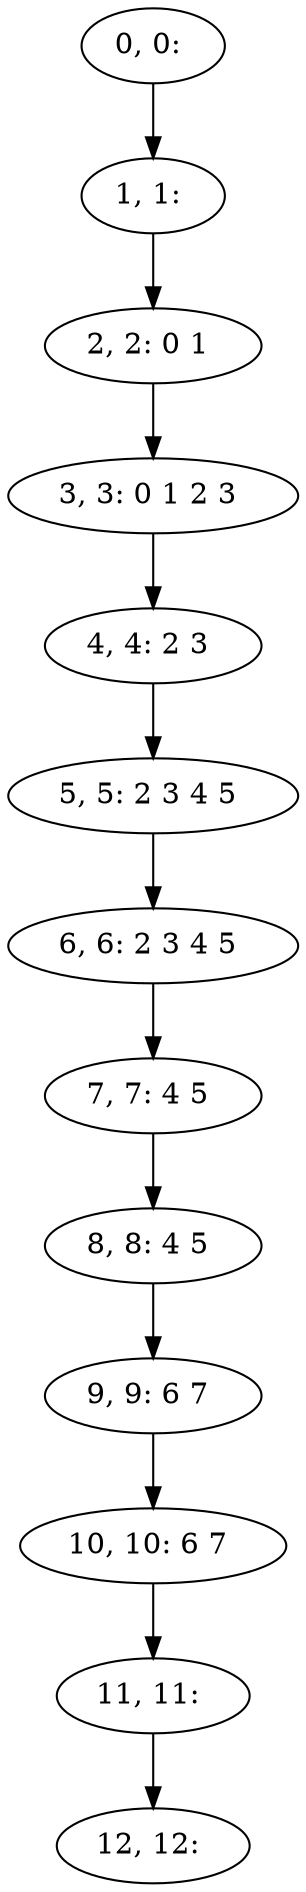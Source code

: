 digraph G {
0[label="0, 0: "];
1[label="1, 1: "];
2[label="2, 2: 0 1 "];
3[label="3, 3: 0 1 2 3 "];
4[label="4, 4: 2 3 "];
5[label="5, 5: 2 3 4 5 "];
6[label="6, 6: 2 3 4 5 "];
7[label="7, 7: 4 5 "];
8[label="8, 8: 4 5 "];
9[label="9, 9: 6 7 "];
10[label="10, 10: 6 7 "];
11[label="11, 11: "];
12[label="12, 12: "];
0->1 ;
1->2 ;
2->3 ;
3->4 ;
4->5 ;
5->6 ;
6->7 ;
7->8 ;
8->9 ;
9->10 ;
10->11 ;
11->12 ;
}
